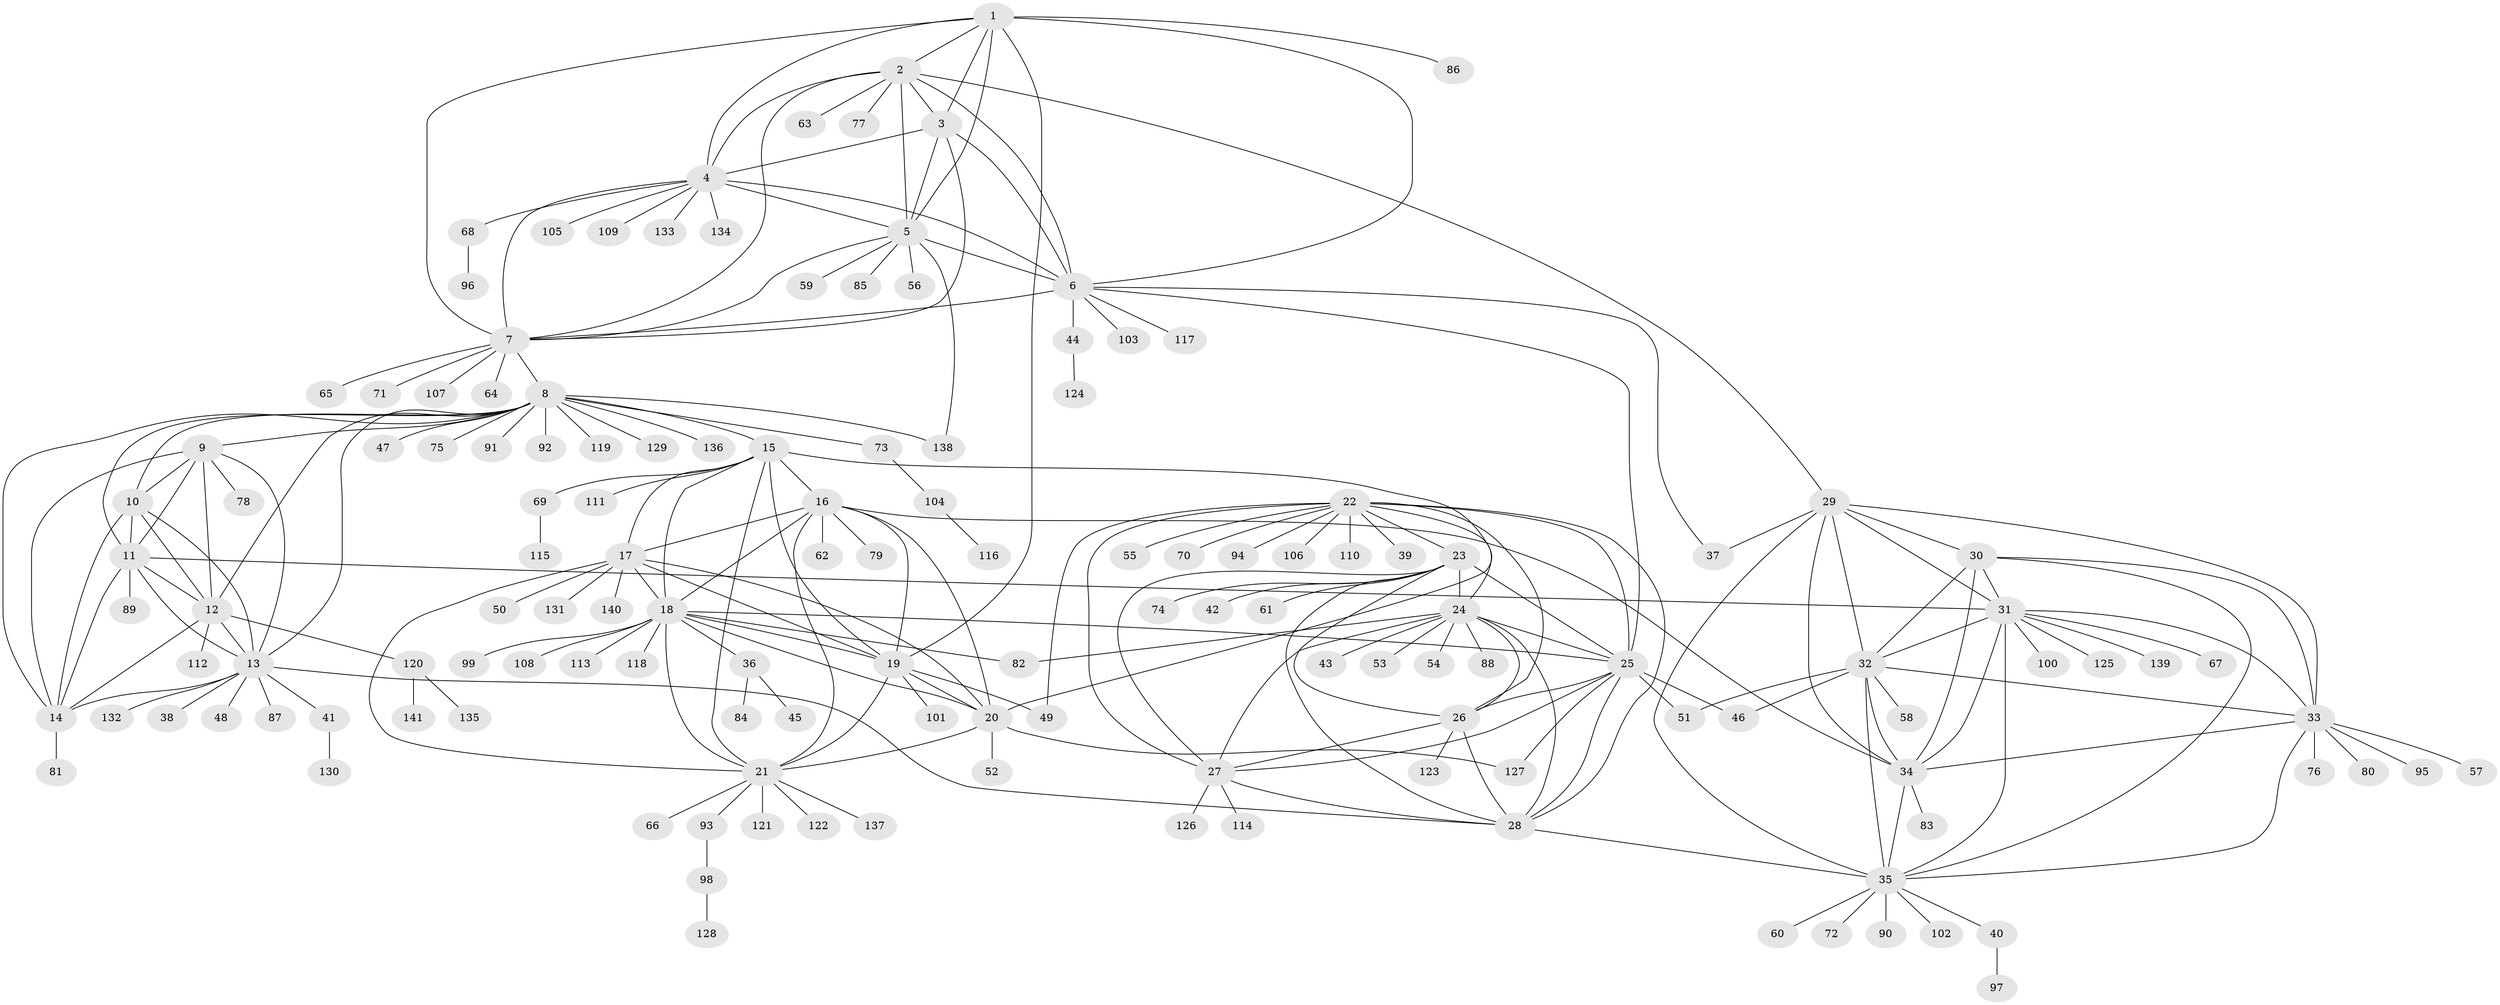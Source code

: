 // coarse degree distribution, {6: 0.04424778761061947, 8: 0.017699115044247787, 5: 0.017699115044247787, 14: 0.008849557522123894, 10: 0.035398230088495575, 9: 0.035398230088495575, 16: 0.017699115044247787, 4: 0.008849557522123894, 7: 0.02654867256637168, 11: 0.02654867256637168, 2: 0.10619469026548672, 1: 0.6548672566371682}
// Generated by graph-tools (version 1.1) at 2025/42/03/06/25 10:42:07]
// undirected, 141 vertices, 228 edges
graph export_dot {
graph [start="1"]
  node [color=gray90,style=filled];
  1;
  2;
  3;
  4;
  5;
  6;
  7;
  8;
  9;
  10;
  11;
  12;
  13;
  14;
  15;
  16;
  17;
  18;
  19;
  20;
  21;
  22;
  23;
  24;
  25;
  26;
  27;
  28;
  29;
  30;
  31;
  32;
  33;
  34;
  35;
  36;
  37;
  38;
  39;
  40;
  41;
  42;
  43;
  44;
  45;
  46;
  47;
  48;
  49;
  50;
  51;
  52;
  53;
  54;
  55;
  56;
  57;
  58;
  59;
  60;
  61;
  62;
  63;
  64;
  65;
  66;
  67;
  68;
  69;
  70;
  71;
  72;
  73;
  74;
  75;
  76;
  77;
  78;
  79;
  80;
  81;
  82;
  83;
  84;
  85;
  86;
  87;
  88;
  89;
  90;
  91;
  92;
  93;
  94;
  95;
  96;
  97;
  98;
  99;
  100;
  101;
  102;
  103;
  104;
  105;
  106;
  107;
  108;
  109;
  110;
  111;
  112;
  113;
  114;
  115;
  116;
  117;
  118;
  119;
  120;
  121;
  122;
  123;
  124;
  125;
  126;
  127;
  128;
  129;
  130;
  131;
  132;
  133;
  134;
  135;
  136;
  137;
  138;
  139;
  140;
  141;
  1 -- 2;
  1 -- 3;
  1 -- 4;
  1 -- 5;
  1 -- 6;
  1 -- 7;
  1 -- 19;
  1 -- 86;
  2 -- 3;
  2 -- 4;
  2 -- 5;
  2 -- 6;
  2 -- 7;
  2 -- 29;
  2 -- 63;
  2 -- 77;
  3 -- 4;
  3 -- 5;
  3 -- 6;
  3 -- 7;
  4 -- 5;
  4 -- 6;
  4 -- 7;
  4 -- 68;
  4 -- 105;
  4 -- 109;
  4 -- 133;
  4 -- 134;
  5 -- 6;
  5 -- 7;
  5 -- 56;
  5 -- 59;
  5 -- 85;
  5 -- 138;
  6 -- 7;
  6 -- 25;
  6 -- 37;
  6 -- 44;
  6 -- 103;
  6 -- 117;
  7 -- 8;
  7 -- 64;
  7 -- 65;
  7 -- 71;
  7 -- 107;
  8 -- 9;
  8 -- 10;
  8 -- 11;
  8 -- 12;
  8 -- 13;
  8 -- 14;
  8 -- 15;
  8 -- 47;
  8 -- 73;
  8 -- 75;
  8 -- 91;
  8 -- 92;
  8 -- 119;
  8 -- 129;
  8 -- 136;
  8 -- 138;
  9 -- 10;
  9 -- 11;
  9 -- 12;
  9 -- 13;
  9 -- 14;
  9 -- 78;
  10 -- 11;
  10 -- 12;
  10 -- 13;
  10 -- 14;
  11 -- 12;
  11 -- 13;
  11 -- 14;
  11 -- 31;
  11 -- 89;
  12 -- 13;
  12 -- 14;
  12 -- 112;
  12 -- 120;
  13 -- 14;
  13 -- 28;
  13 -- 38;
  13 -- 41;
  13 -- 48;
  13 -- 87;
  13 -- 132;
  14 -- 81;
  15 -- 16;
  15 -- 17;
  15 -- 18;
  15 -- 19;
  15 -- 20;
  15 -- 21;
  15 -- 69;
  15 -- 111;
  16 -- 17;
  16 -- 18;
  16 -- 19;
  16 -- 20;
  16 -- 21;
  16 -- 34;
  16 -- 62;
  16 -- 79;
  17 -- 18;
  17 -- 19;
  17 -- 20;
  17 -- 21;
  17 -- 50;
  17 -- 131;
  17 -- 140;
  18 -- 19;
  18 -- 20;
  18 -- 21;
  18 -- 25;
  18 -- 36;
  18 -- 82;
  18 -- 99;
  18 -- 108;
  18 -- 113;
  18 -- 118;
  19 -- 20;
  19 -- 21;
  19 -- 49;
  19 -- 101;
  20 -- 21;
  20 -- 52;
  20 -- 127;
  21 -- 66;
  21 -- 93;
  21 -- 121;
  21 -- 122;
  21 -- 137;
  22 -- 23;
  22 -- 24;
  22 -- 25;
  22 -- 26;
  22 -- 27;
  22 -- 28;
  22 -- 39;
  22 -- 49;
  22 -- 55;
  22 -- 70;
  22 -- 94;
  22 -- 106;
  22 -- 110;
  23 -- 24;
  23 -- 25;
  23 -- 26;
  23 -- 27;
  23 -- 28;
  23 -- 42;
  23 -- 61;
  23 -- 74;
  24 -- 25;
  24 -- 26;
  24 -- 27;
  24 -- 28;
  24 -- 43;
  24 -- 53;
  24 -- 54;
  24 -- 82;
  24 -- 88;
  25 -- 26;
  25 -- 27;
  25 -- 28;
  25 -- 46;
  25 -- 51;
  25 -- 127;
  26 -- 27;
  26 -- 28;
  26 -- 123;
  27 -- 28;
  27 -- 114;
  27 -- 126;
  28 -- 35;
  29 -- 30;
  29 -- 31;
  29 -- 32;
  29 -- 33;
  29 -- 34;
  29 -- 35;
  29 -- 37;
  30 -- 31;
  30 -- 32;
  30 -- 33;
  30 -- 34;
  30 -- 35;
  31 -- 32;
  31 -- 33;
  31 -- 34;
  31 -- 35;
  31 -- 67;
  31 -- 100;
  31 -- 125;
  31 -- 139;
  32 -- 33;
  32 -- 34;
  32 -- 35;
  32 -- 46;
  32 -- 51;
  32 -- 58;
  33 -- 34;
  33 -- 35;
  33 -- 57;
  33 -- 76;
  33 -- 80;
  33 -- 95;
  34 -- 35;
  34 -- 83;
  35 -- 40;
  35 -- 60;
  35 -- 72;
  35 -- 90;
  35 -- 102;
  36 -- 45;
  36 -- 84;
  40 -- 97;
  41 -- 130;
  44 -- 124;
  68 -- 96;
  69 -- 115;
  73 -- 104;
  93 -- 98;
  98 -- 128;
  104 -- 116;
  120 -- 135;
  120 -- 141;
}
